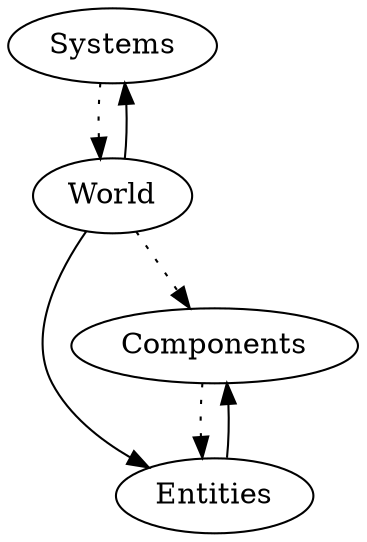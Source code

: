 // Graph to visiualise dependencies.
digraph {
    // Normal line means awareness, bold line means ownership.
    Systems -> World [style=dotted];
    World -> Entities;
    World -> Systems;
    World -> Components [style=dotted];
    Components -> Entities [style=dotted];
    Entities -> Components;
}

